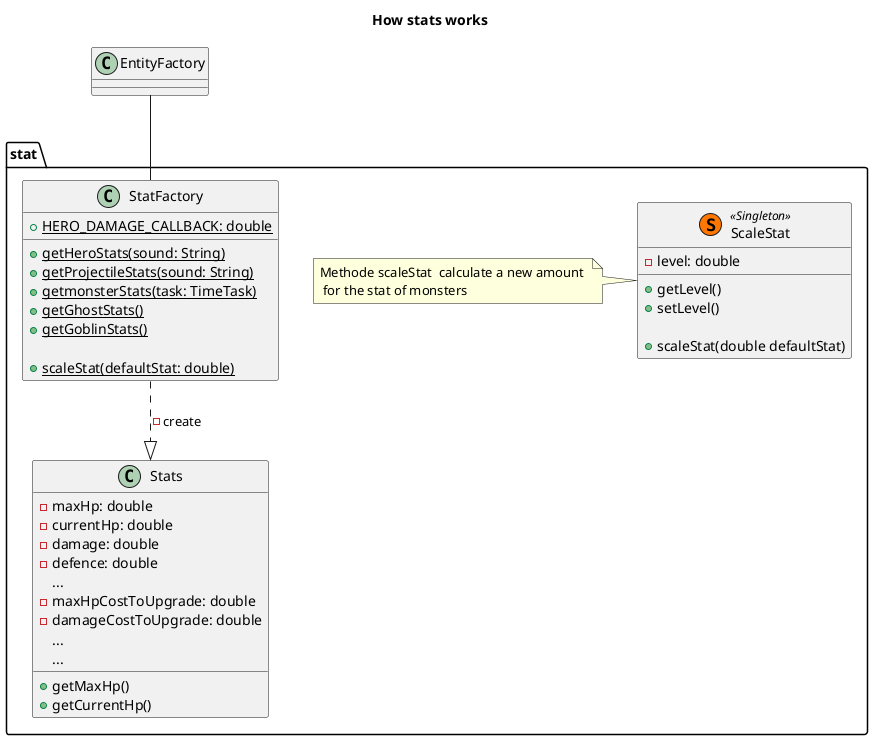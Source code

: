 @startuml
title How stats works

package stat{

    class StatFactory{
        + {static}HERO_DAMAGE_CALLBACK: double

        + {static}getHeroStats(sound: String)
        + {static}getProjectileStats(sound: String)
        + {static}getmonsterStats(task: TimeTask)
        + {static}getGhostStats()
        + {static}getGoblinStats()

        + {static}scaleStat(defaultStat: double)
    }

    class Stats{
        - maxHp: double
        - currentHp: double
        - damage: double
        - defence: double
        ...
        - maxHpCostToUpgrade: double
        - damageCostToUpgrade: double
        ...
        + getMaxHp()
        + getCurrentHp()
        ...
    }

    class ScaleStat << (S,#FF7700) Singleton >>{
        - level: double

        + getLevel()
        + setLevel()

        + scaleStat(double defaultStat)
    }
    note left: Methode scaleStat  calculate a new amount \n for the stat of monsters

}


StatFactory ..|> Stats: -create

EntityFactory -- StatFactory
@enduml